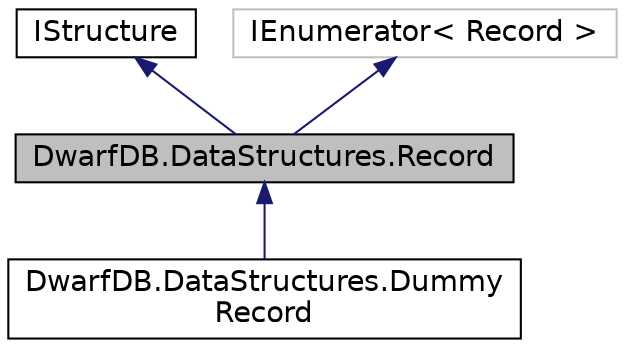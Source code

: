 digraph "DwarfDB.DataStructures.Record"
{
  edge [fontname="Helvetica",fontsize="14",labelfontname="Helvetica",labelfontsize="14"];
  node [fontname="Helvetica",fontsize="14",shape=record];
  Node1 [label="DwarfDB.DataStructures.Record",height=0.2,width=0.4,color="black", fillcolor="grey75", style="filled", fontcolor="black"];
  Node2 -> Node1 [dir="back",color="midnightblue",fontsize="14",style="solid",fontname="Helvetica"];
  Node2 [label="IStructure",height=0.2,width=0.4,color="black", fillcolor="white", style="filled",URL="$d2/d8a/interface_dwarf_d_b_1_1_data_structures_1_1_i_structure.html",tooltip="An interface for DwarfDB data structures, such as: DataContainer and Record "];
  Node3 -> Node1 [dir="back",color="midnightblue",fontsize="14",style="solid",fontname="Helvetica"];
  Node3 [label="IEnumerator\< Record \>",height=0.2,width=0.4,color="grey75", fillcolor="white", style="filled"];
  Node1 -> Node4 [dir="back",color="midnightblue",fontsize="14",style="solid",fontname="Helvetica"];
  Node4 [label="DwarfDB.DataStructures.Dummy\lRecord",height=0.2,width=0.4,color="black", fillcolor="white", style="filled",URL="$d2/d00/class_dwarf_d_b_1_1_data_structures_1_1_dummy_record.html",tooltip="DummyRecord class - it&#39;s class for using instead of NULL "];
}
